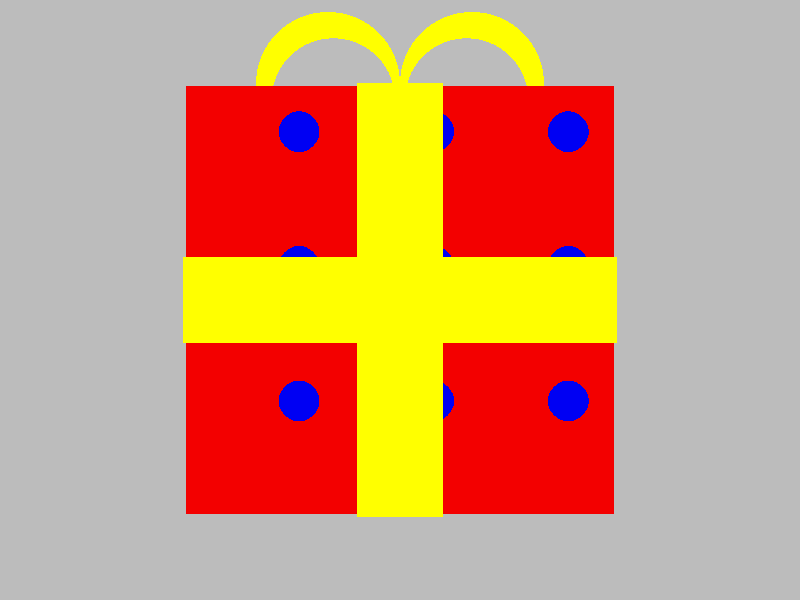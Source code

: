 // Persistence of Vision Ray Tracer Scene Description File
// File: ?.pov
// Vers: 3.1
// Desc: Basic Scene Example
// Date: mm/dd/yy
// Auth: ?[esp]
//

#version 3.1

#include "colors.inc"

global_settings
{
  assumed_gamma 1.0
}

// ----------------------------------------
camera
{
  location  <0.0, 0, -5.2>
  direction 1.5*z
  right     4/3*x
  look_at   <0.0, 0.0,  0.0>
}

sky_sphere
{
  pigment
  {
    Gray50
  }
}

light_source
{
  <-10, 10, -20>
  color White
}

#declare
        TextureRuban=
        texture
        {
        pigment { Yellow }
        finish { phong 1 phong_size 10 }
        }
                
#declare TexturePapier=
        texture
        {
        pigment { 
                leopard
                color_map
                  { 
                  [0.5 rgb<0.9, 0, 0> ]
                  [0.5 rgb<0, 0, 0.9> ]
                  }
                scale 0.1
                  
                }
                  
        normal { bumps 0.1 }
        normal { dents 1 scale 0.1 } 
        finish { phong 1 phong_size 10 }
        }                


union
{                 
difference
        {
        cylinder { <0.4, 1.2, -0.2>, <0.4, 1.2, 0.2>, 0.4 }
        cylinder { <0.4, 1.2, -0.3>, <0.4, 1.2, 0.3>, 0.37 }
        texture { TextureRuban }
        }
difference
        {
        cylinder { <-0.4, 1.2, -0.2>, <-0.4, 1.2, 0.2>, 0.4 }
        cylinder { <-0.4, 1.2, -0.3>, <-0.4, 1.2, 0.3>, 0.37 }
        texture { TextureRuban }
        }

box
        {
        <-0.2, -1.01, -1.01>, <0.2, 1.01, 1.01>
        texture { TextureRuban }
        }
        
box
        {
        < -1.01, -0.2,-1.011>, <1.01, 0.2, 1.011>
        texture { TextureRuban }
        }
        

box
        {
        <-1, -1, -1>, <1, 1, 1>
        texture { TexturePapier }
        }
        
        rotate clock*360        
}